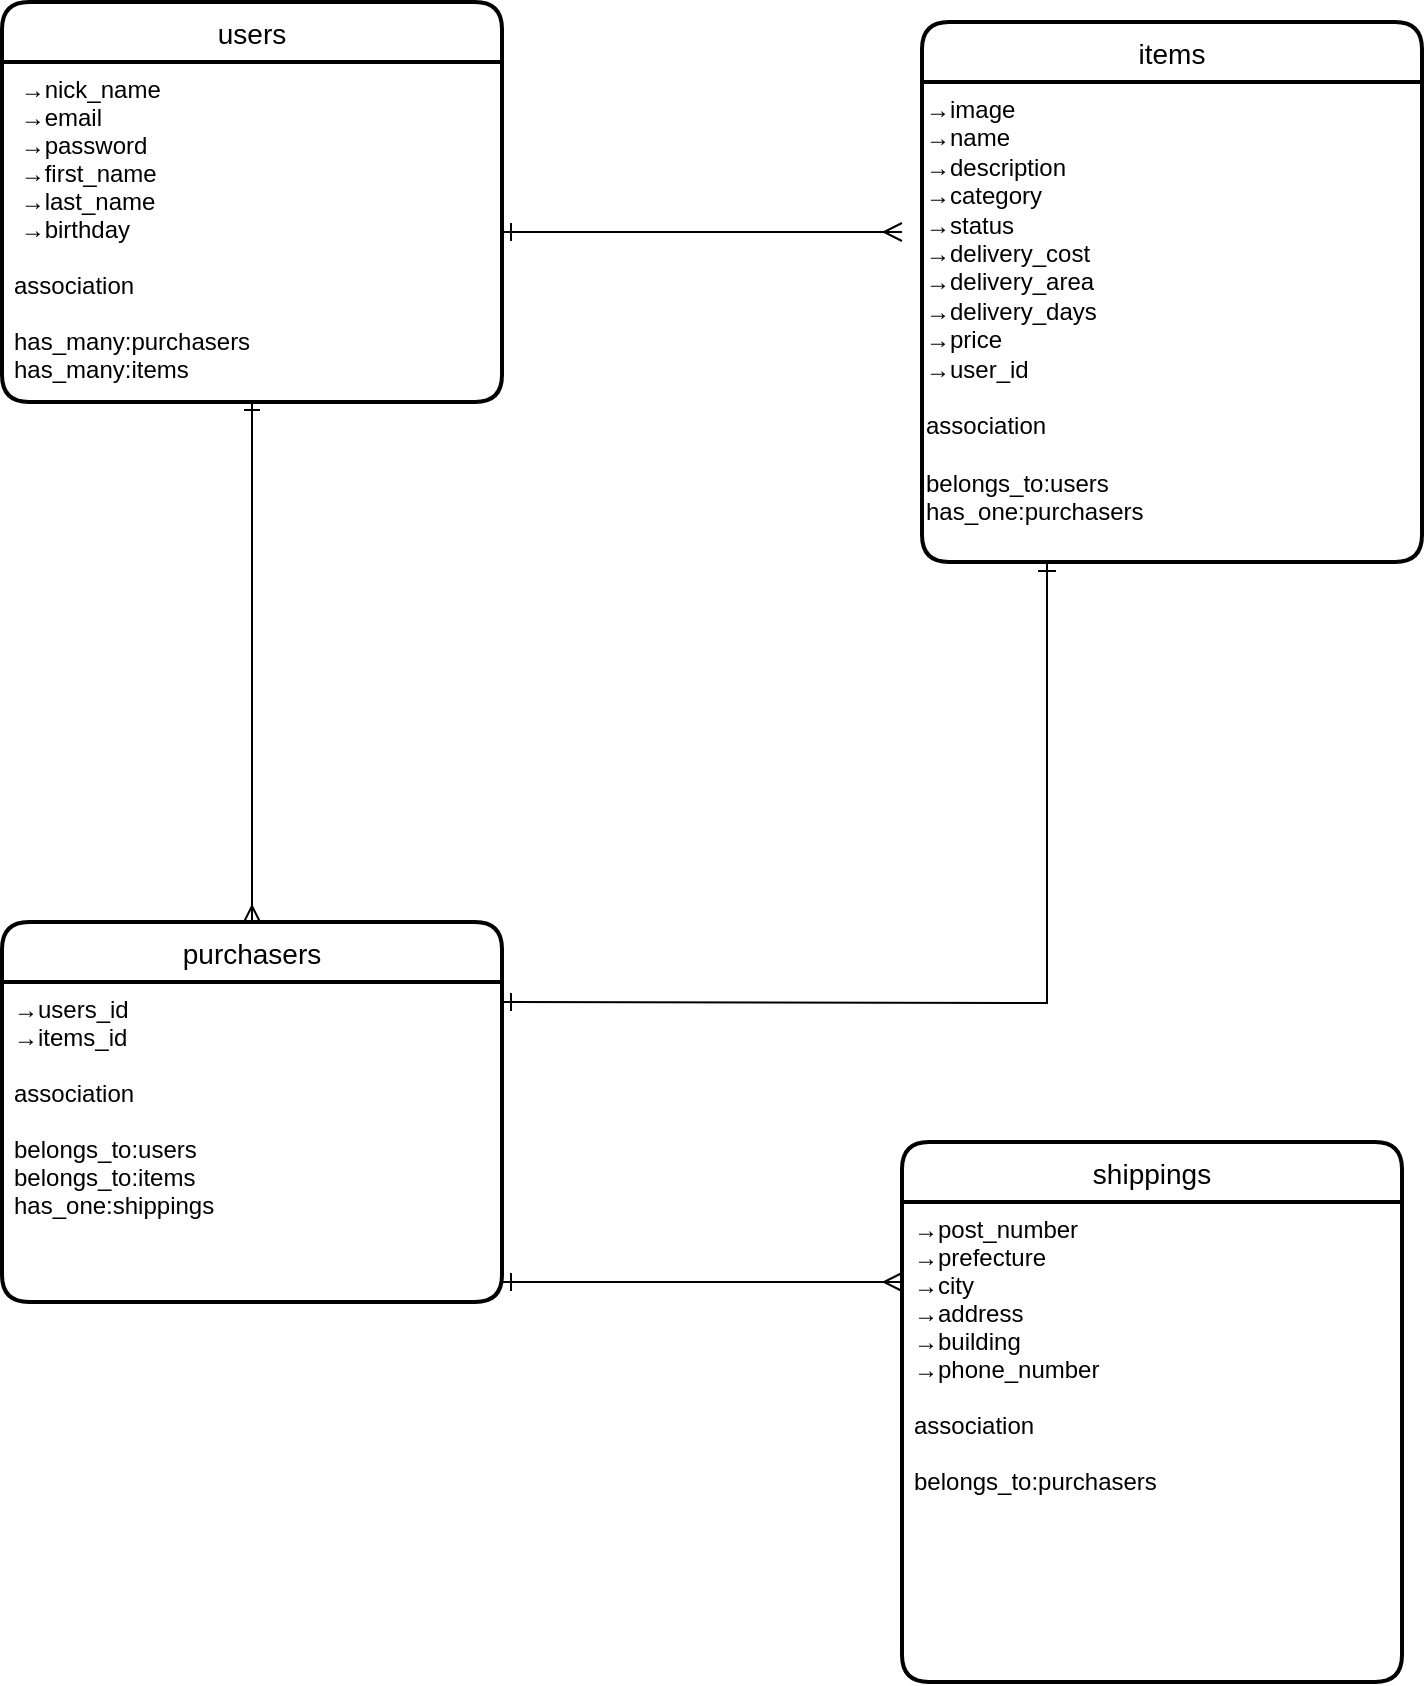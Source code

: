 <mxfile>
    <diagram id="KTQ1OusrnlLOoZ_MAKSh" name="ページ1">
        <mxGraphModel dx="875" dy="924" grid="1" gridSize="10" guides="1" tooltips="1" connect="1" arrows="1" fold="1" page="1" pageScale="1" pageWidth="850" pageHeight="1100" math="0" shadow="0">
            <root>
                <mxCell id="0"/>
                <mxCell id="1" parent="0"/>
                <mxCell id="33" value="purchasers" style="swimlane;childLayout=stackLayout;horizontal=1;startSize=30;horizontalStack=0;rounded=1;fontSize=14;fontStyle=0;strokeWidth=2;resizeParent=0;resizeLast=1;shadow=0;dashed=0;align=center;" parent="1" vertex="1">
                    <mxGeometry x="50" y="490" width="250" height="190" as="geometry"/>
                </mxCell>
                <mxCell id="35" value="→users_id&#10;→items_id&#10;&#10;association&#10;&#10;belongs_to:users&#10;belongs_to:items&#10;has_one:shippings" style="align=left;strokeColor=none;fillColor=none;spacingLeft=4;fontSize=12;verticalAlign=top;resizable=0;rotatable=0;part=1;" parent="33" vertex="1">
                    <mxGeometry y="30" width="250" height="160" as="geometry"/>
                </mxCell>
                <mxCell id="36" value="items" style="swimlane;childLayout=stackLayout;horizontal=1;startSize=30;horizontalStack=0;rounded=1;fontSize=14;fontStyle=0;strokeWidth=2;resizeParent=0;resizeLast=1;shadow=0;dashed=0;align=center;" parent="1" vertex="1">
                    <mxGeometry x="510" y="40" width="250" height="270" as="geometry"/>
                </mxCell>
                <mxCell id="41" value="→image&lt;br&gt;→name &lt;br&gt;→description&lt;br&gt;→category &lt;br&gt;→status&lt;br&gt;→delivery_cost &lt;br&gt;→delivery_area &lt;br&gt;→delivery_days &lt;br&gt;→price &lt;br&gt;→user_id&lt;br&gt;&lt;br&gt;association&lt;br&gt;&lt;div&gt;&lt;br&gt;&lt;/div&gt;&lt;div&gt;belongs_to:users&lt;/div&gt;&lt;div&gt;has_one:purchasers&lt;/div&gt;&lt;div&gt;&lt;br&gt;&lt;/div&gt;" style="text;whiteSpace=wrap;html=1;" parent="36" vertex="1">
                    <mxGeometry y="30" width="250" height="240" as="geometry"/>
                </mxCell>
                <mxCell id="51" value="users" style="swimlane;childLayout=stackLayout;horizontal=1;startSize=30;horizontalStack=0;rounded=1;fontSize=14;fontStyle=0;strokeWidth=2;resizeParent=0;resizeLast=1;shadow=0;dashed=0;align=center;" parent="1" vertex="1">
                    <mxGeometry x="50" y="30" width="250" height="200" as="geometry"/>
                </mxCell>
                <mxCell id="52" value=" →nick_name&#10; →email&#10; →password &#10; →first_name&#10; →last_name&#10; →birthday&#10;&#10;association&#10;&#10;has_many:purchasers&#10;has_many:items" style="align=left;strokeColor=none;fillColor=none;spacingLeft=4;fontSize=12;verticalAlign=top;resizable=0;rotatable=0;part=1;" parent="51" vertex="1">
                    <mxGeometry y="30" width="250" height="170" as="geometry"/>
                </mxCell>
                <mxCell id="74" style="edgeStyle=orthogonalEdgeStyle;rounded=0;sketch=0;orthogonalLoop=1;jettySize=auto;html=1;exitX=1;exitY=0.5;exitDx=0;exitDy=0;startArrow=ERone;startFill=0;startSize=7;sourcePerimeterSpacing=7;endArrow=ERmany;endFill=0;endSize=7;targetPerimeterSpacing=7;" parent="1" source="52" edge="1">
                    <mxGeometry relative="1" as="geometry">
                        <mxPoint x="500" y="145" as="targetPoint"/>
                    </mxGeometry>
                </mxCell>
                <mxCell id="76" style="edgeStyle=orthogonalEdgeStyle;rounded=0;sketch=0;orthogonalLoop=1;jettySize=auto;html=1;entryX=0.25;entryY=1;entryDx=0;entryDy=0;startArrow=ERone;startFill=0;startSize=7;sourcePerimeterSpacing=7;endArrow=ERone;endFill=0;endSize=7;targetPerimeterSpacing=7;" parent="1" target="41" edge="1">
                    <mxGeometry relative="1" as="geometry">
                        <mxPoint x="300" y="530" as="sourcePoint"/>
                    </mxGeometry>
                </mxCell>
                <mxCell id="79" value="shippings" style="swimlane;childLayout=stackLayout;horizontal=1;startSize=30;horizontalStack=0;rounded=1;fontSize=14;fontStyle=0;strokeWidth=2;resizeParent=0;resizeLast=1;shadow=0;dashed=0;align=center;" parent="1" vertex="1">
                    <mxGeometry x="500" y="600" width="250" height="270" as="geometry"/>
                </mxCell>
                <mxCell id="80" value="→post_number&#10;→prefecture&#10;→city&#10;→address&#10;→building&#10;→phone_number&#10;&#10;association&#10;&#10;belongs_to:purchasers" style="align=left;strokeColor=none;fillColor=none;spacingLeft=4;fontSize=12;verticalAlign=top;resizable=0;rotatable=0;part=1;" parent="79" vertex="1">
                    <mxGeometry y="30" width="250" height="240" as="geometry"/>
                </mxCell>
                <mxCell id="81" style="edgeStyle=orthogonalEdgeStyle;rounded=0;sketch=0;orthogonalLoop=1;jettySize=auto;html=1;startArrow=ERone;startFill=0;startSize=7;sourcePerimeterSpacing=7;endArrow=ERmany;endFill=0;endSize=7;targetPerimeterSpacing=7;" parent="1" edge="1">
                    <mxGeometry relative="1" as="geometry">
                        <mxPoint x="300" y="670" as="sourcePoint"/>
                        <mxPoint x="500" y="670" as="targetPoint"/>
                    </mxGeometry>
                </mxCell>
                <mxCell id="83" style="edgeStyle=orthogonalEdgeStyle;rounded=0;orthogonalLoop=1;jettySize=auto;html=1;endArrow=ERmany;endFill=0;startArrow=ERone;startFill=0;" edge="1" parent="1" source="52">
                    <mxGeometry relative="1" as="geometry">
                        <mxPoint x="175" y="490" as="targetPoint"/>
                    </mxGeometry>
                </mxCell>
            </root>
        </mxGraphModel>
    </diagram>
</mxfile>